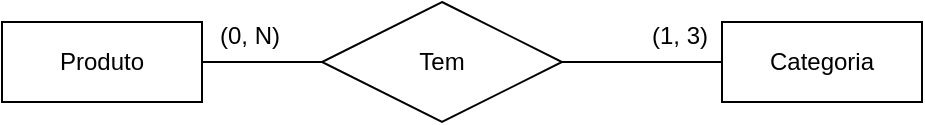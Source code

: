 <mxfile>
    <diagram id="I5tpJdHfbjwD25vHjhf1" name="Modelo Conceitual">
        <mxGraphModel dx="721" dy="619" grid="1" gridSize="10" guides="1" tooltips="1" connect="1" arrows="1" fold="1" page="1" pageScale="1" pageWidth="850" pageHeight="1100" math="0" shadow="0">
            <root>
                <mxCell id="0"/>
                <mxCell id="1" parent="0"/>
                <mxCell id="6" style="edgeStyle=none;html=1;entryX=0;entryY=0.5;entryDx=0;entryDy=0;endArrow=none;endFill=0;" parent="1" source="2" target="5" edge="1">
                    <mxGeometry relative="1" as="geometry"/>
                </mxCell>
                <mxCell id="2" value="Produto" style="whiteSpace=wrap;html=1;align=center;" parent="1" vertex="1">
                    <mxGeometry x="80" y="180" width="100" height="40" as="geometry"/>
                </mxCell>
                <mxCell id="7" style="edgeStyle=none;html=1;entryX=1;entryY=0.5;entryDx=0;entryDy=0;endArrow=none;endFill=0;" parent="1" source="3" target="5" edge="1">
                    <mxGeometry relative="1" as="geometry"/>
                </mxCell>
                <mxCell id="3" value="Categoria" style="whiteSpace=wrap;html=1;align=center;" parent="1" vertex="1">
                    <mxGeometry x="440" y="180" width="100" height="40" as="geometry"/>
                </mxCell>
                <mxCell id="5" value="Tem" style="shape=rhombus;perimeter=rhombusPerimeter;whiteSpace=wrap;html=1;align=center;" parent="1" vertex="1">
                    <mxGeometry x="240" y="170" width="120" height="60" as="geometry"/>
                </mxCell>
                <mxCell id="9" value="(1, 3)" style="text;html=1;strokeColor=none;fillColor=none;align=center;verticalAlign=middle;whiteSpace=wrap;rounded=0;" parent="1" vertex="1">
                    <mxGeometry x="389" y="172" width="60" height="30" as="geometry"/>
                </mxCell>
                <mxCell id="10" value="(0, N)" style="text;html=1;strokeColor=none;fillColor=none;align=center;verticalAlign=middle;whiteSpace=wrap;rounded=0;" parent="1" vertex="1">
                    <mxGeometry x="174" y="172" width="60" height="30" as="geometry"/>
                </mxCell>
            </root>
        </mxGraphModel>
    </diagram>
    <diagram id="L9UikRXAxJm1PrIZtJYa" name="Modelo Lógico">
        <mxGraphModel dx="848" dy="728" grid="1" gridSize="10" guides="1" tooltips="1" connect="1" arrows="1" fold="1" page="1" pageScale="1" pageWidth="850" pageHeight="1100" math="0" shadow="0">
            <root>
                <mxCell id="0"/>
                <mxCell id="1" parent="0"/>
                <mxCell id="VuaA8_wXIjtf0c2AMzGQ-1" value="produtos" style="shape=table;startSize=30;container=1;collapsible=1;childLayout=tableLayout;fixedRows=1;rowLines=0;fontStyle=1;align=center;resizeLast=1;" parent="1" vertex="1">
                    <mxGeometry x="60" y="110" width="180" height="210" as="geometry"/>
                </mxCell>
                <mxCell id="VuaA8_wXIjtf0c2AMzGQ-2" value="" style="shape=tableRow;horizontal=0;startSize=0;swimlaneHead=0;swimlaneBody=0;fillColor=none;collapsible=0;dropTarget=0;points=[[0,0.5],[1,0.5]];portConstraint=eastwest;top=0;left=0;right=0;bottom=1;" parent="VuaA8_wXIjtf0c2AMzGQ-1" vertex="1">
                    <mxGeometry y="30" width="180" height="30" as="geometry"/>
                </mxCell>
                <mxCell id="VuaA8_wXIjtf0c2AMzGQ-3" value="PK" style="shape=partialRectangle;connectable=0;fillColor=none;top=0;left=0;bottom=0;right=0;fontStyle=1;overflow=hidden;" parent="VuaA8_wXIjtf0c2AMzGQ-2" vertex="1">
                    <mxGeometry width="30" height="30" as="geometry">
                        <mxRectangle width="30" height="30" as="alternateBounds"/>
                    </mxGeometry>
                </mxCell>
                <mxCell id="VuaA8_wXIjtf0c2AMzGQ-4" value="produto_id: UUID" style="shape=partialRectangle;connectable=0;fillColor=none;top=0;left=0;bottom=0;right=0;align=left;spacingLeft=6;fontStyle=5;overflow=hidden;" parent="VuaA8_wXIjtf0c2AMzGQ-2" vertex="1">
                    <mxGeometry x="30" width="150" height="30" as="geometry">
                        <mxRectangle width="150" height="30" as="alternateBounds"/>
                    </mxGeometry>
                </mxCell>
                <mxCell id="VuaA8_wXIjtf0c2AMzGQ-5" value="" style="shape=tableRow;horizontal=0;startSize=0;swimlaneHead=0;swimlaneBody=0;fillColor=none;collapsible=0;dropTarget=0;points=[[0,0.5],[1,0.5]];portConstraint=eastwest;top=0;left=0;right=0;bottom=0;" parent="VuaA8_wXIjtf0c2AMzGQ-1" vertex="1">
                    <mxGeometry y="60" width="180" height="30" as="geometry"/>
                </mxCell>
                <mxCell id="VuaA8_wXIjtf0c2AMzGQ-6" value="" style="shape=partialRectangle;connectable=0;fillColor=none;top=0;left=0;bottom=0;right=0;editable=1;overflow=hidden;" parent="VuaA8_wXIjtf0c2AMzGQ-5" vertex="1">
                    <mxGeometry width="30" height="30" as="geometry">
                        <mxRectangle width="30" height="30" as="alternateBounds"/>
                    </mxGeometry>
                </mxCell>
                <mxCell id="VuaA8_wXIjtf0c2AMzGQ-7" value="nome: Strings(50)" style="shape=partialRectangle;connectable=0;fillColor=none;top=0;left=0;bottom=0;right=0;align=left;spacingLeft=6;overflow=hidden;" parent="VuaA8_wXIjtf0c2AMzGQ-5" vertex="1">
                    <mxGeometry x="30" width="150" height="30" as="geometry">
                        <mxRectangle width="150" height="30" as="alternateBounds"/>
                    </mxGeometry>
                </mxCell>
                <mxCell id="VuaA8_wXIjtf0c2AMzGQ-8" value="" style="shape=tableRow;horizontal=0;startSize=0;swimlaneHead=0;swimlaneBody=0;fillColor=none;collapsible=0;dropTarget=0;points=[[0,0.5],[1,0.5]];portConstraint=eastwest;top=0;left=0;right=0;bottom=0;" parent="VuaA8_wXIjtf0c2AMzGQ-1" vertex="1">
                    <mxGeometry y="90" width="180" height="30" as="geometry"/>
                </mxCell>
                <mxCell id="VuaA8_wXIjtf0c2AMzGQ-9" value="" style="shape=partialRectangle;connectable=0;fillColor=none;top=0;left=0;bottom=0;right=0;editable=1;overflow=hidden;" parent="VuaA8_wXIjtf0c2AMzGQ-8" vertex="1">
                    <mxGeometry width="30" height="30" as="geometry">
                        <mxRectangle width="30" height="30" as="alternateBounds"/>
                    </mxGeometry>
                </mxCell>
                <mxCell id="VuaA8_wXIjtf0c2AMzGQ-10" value="descricao: Strings(200)" style="shape=partialRectangle;connectable=0;fillColor=none;top=0;left=0;bottom=0;right=0;align=left;spacingLeft=6;overflow=hidden;" parent="VuaA8_wXIjtf0c2AMzGQ-8" vertex="1">
                    <mxGeometry x="30" width="150" height="30" as="geometry">
                        <mxRectangle width="150" height="30" as="alternateBounds"/>
                    </mxGeometry>
                </mxCell>
                <mxCell id="VuaA8_wXIjtf0c2AMzGQ-11" value="" style="shape=tableRow;horizontal=0;startSize=0;swimlaneHead=0;swimlaneBody=0;fillColor=none;collapsible=0;dropTarget=0;points=[[0,0.5],[1,0.5]];portConstraint=eastwest;top=0;left=0;right=0;bottom=0;" parent="VuaA8_wXIjtf0c2AMzGQ-1" vertex="1">
                    <mxGeometry y="120" width="180" height="30" as="geometry"/>
                </mxCell>
                <mxCell id="VuaA8_wXIjtf0c2AMzGQ-12" value="" style="shape=partialRectangle;connectable=0;fillColor=none;top=0;left=0;bottom=0;right=0;editable=1;overflow=hidden;" parent="VuaA8_wXIjtf0c2AMzGQ-11" vertex="1">
                    <mxGeometry width="30" height="30" as="geometry">
                        <mxRectangle width="30" height="30" as="alternateBounds"/>
                    </mxGeometry>
                </mxCell>
                <mxCell id="VuaA8_wXIjtf0c2AMzGQ-13" value="valor: Integer" style="shape=partialRectangle;connectable=0;fillColor=none;top=0;left=0;bottom=0;right=0;align=left;spacingLeft=6;overflow=hidden;" parent="VuaA8_wXIjtf0c2AMzGQ-11" vertex="1">
                    <mxGeometry x="30" width="150" height="30" as="geometry">
                        <mxRectangle width="150" height="30" as="alternateBounds"/>
                    </mxGeometry>
                </mxCell>
                <mxCell id="VuaA8_wXIjtf0c2AMzGQ-23" value="" style="shape=tableRow;horizontal=0;startSize=0;swimlaneHead=0;swimlaneBody=0;fillColor=none;collapsible=0;dropTarget=0;points=[[0,0.5],[1,0.5]];portConstraint=eastwest;top=0;left=0;right=0;bottom=0;" parent="VuaA8_wXIjtf0c2AMzGQ-1" vertex="1">
                    <mxGeometry y="150" width="180" height="30" as="geometry"/>
                </mxCell>
                <mxCell id="VuaA8_wXIjtf0c2AMzGQ-24" value="" style="shape=partialRectangle;connectable=0;fillColor=none;top=0;left=0;bottom=0;right=0;editable=1;overflow=hidden;" parent="VuaA8_wXIjtf0c2AMzGQ-23" vertex="1">
                    <mxGeometry width="30" height="30" as="geometry">
                        <mxRectangle width="30" height="30" as="alternateBounds"/>
                    </mxGeometry>
                </mxCell>
                <mxCell id="VuaA8_wXIjtf0c2AMzGQ-25" value="data_criacao: Date" style="shape=partialRectangle;connectable=0;fillColor=none;top=0;left=0;bottom=0;right=0;align=left;spacingLeft=6;overflow=hidden;" parent="VuaA8_wXIjtf0c2AMzGQ-23" vertex="1">
                    <mxGeometry x="30" width="150" height="30" as="geometry">
                        <mxRectangle width="150" height="30" as="alternateBounds"/>
                    </mxGeometry>
                </mxCell>
                <mxCell id="VuaA8_wXIjtf0c2AMzGQ-27" value="" style="shape=tableRow;horizontal=0;startSize=0;swimlaneHead=0;swimlaneBody=0;fillColor=none;collapsible=0;dropTarget=0;points=[[0,0.5],[1,0.5]];portConstraint=eastwest;top=0;left=0;right=0;bottom=0;" parent="VuaA8_wXIjtf0c2AMzGQ-1" vertex="1">
                    <mxGeometry y="180" width="180" height="30" as="geometry"/>
                </mxCell>
                <mxCell id="VuaA8_wXIjtf0c2AMzGQ-28" value="" style="shape=partialRectangle;connectable=0;fillColor=none;top=0;left=0;bottom=0;right=0;editable=1;overflow=hidden;" parent="VuaA8_wXIjtf0c2AMzGQ-27" vertex="1">
                    <mxGeometry width="30" height="30" as="geometry">
                        <mxRectangle width="30" height="30" as="alternateBounds"/>
                    </mxGeometry>
                </mxCell>
                <mxCell id="VuaA8_wXIjtf0c2AMzGQ-29" value="data_atualizacao: Date" style="shape=partialRectangle;connectable=0;fillColor=none;top=0;left=0;bottom=0;right=0;align=left;spacingLeft=6;overflow=hidden;" parent="VuaA8_wXIjtf0c2AMzGQ-27" vertex="1">
                    <mxGeometry x="30" width="150" height="30" as="geometry">
                        <mxRectangle width="150" height="30" as="alternateBounds"/>
                    </mxGeometry>
                </mxCell>
                <mxCell id="VuaA8_wXIjtf0c2AMzGQ-30" value="produtos" style="shape=table;startSize=30;container=1;collapsible=1;childLayout=tableLayout;fixedRows=1;rowLines=0;fontStyle=1;align=center;resizeLast=1;" parent="1" vertex="1">
                    <mxGeometry x="630" y="120" width="180" height="150" as="geometry"/>
                </mxCell>
                <mxCell id="VuaA8_wXIjtf0c2AMzGQ-31" value="" style="shape=tableRow;horizontal=0;startSize=0;swimlaneHead=0;swimlaneBody=0;fillColor=none;collapsible=0;dropTarget=0;points=[[0,0.5],[1,0.5]];portConstraint=eastwest;top=0;left=0;right=0;bottom=1;" parent="VuaA8_wXIjtf0c2AMzGQ-30" vertex="1">
                    <mxGeometry y="30" width="180" height="30" as="geometry"/>
                </mxCell>
                <mxCell id="VuaA8_wXIjtf0c2AMzGQ-32" value="PK" style="shape=partialRectangle;connectable=0;fillColor=none;top=0;left=0;bottom=0;right=0;fontStyle=1;overflow=hidden;" parent="VuaA8_wXIjtf0c2AMzGQ-31" vertex="1">
                    <mxGeometry width="30" height="30" as="geometry">
                        <mxRectangle width="30" height="30" as="alternateBounds"/>
                    </mxGeometry>
                </mxCell>
                <mxCell id="VuaA8_wXIjtf0c2AMzGQ-33" value="id: UUID" style="shape=partialRectangle;connectable=0;fillColor=none;top=0;left=0;bottom=0;right=0;align=left;spacingLeft=6;fontStyle=5;overflow=hidden;" parent="VuaA8_wXIjtf0c2AMzGQ-31" vertex="1">
                    <mxGeometry x="30" width="150" height="30" as="geometry">
                        <mxRectangle width="150" height="30" as="alternateBounds"/>
                    </mxGeometry>
                </mxCell>
                <mxCell id="VuaA8_wXIjtf0c2AMzGQ-34" value="" style="shape=tableRow;horizontal=0;startSize=0;swimlaneHead=0;swimlaneBody=0;fillColor=none;collapsible=0;dropTarget=0;points=[[0,0.5],[1,0.5]];portConstraint=eastwest;top=0;left=0;right=0;bottom=0;" parent="VuaA8_wXIjtf0c2AMzGQ-30" vertex="1">
                    <mxGeometry y="60" width="180" height="30" as="geometry"/>
                </mxCell>
                <mxCell id="VuaA8_wXIjtf0c2AMzGQ-35" value="" style="shape=partialRectangle;connectable=0;fillColor=none;top=0;left=0;bottom=0;right=0;editable=1;overflow=hidden;" parent="VuaA8_wXIjtf0c2AMzGQ-34" vertex="1">
                    <mxGeometry width="30" height="30" as="geometry">
                        <mxRectangle width="30" height="30" as="alternateBounds"/>
                    </mxGeometry>
                </mxCell>
                <mxCell id="VuaA8_wXIjtf0c2AMzGQ-36" value="nome: Strings(50)" style="shape=partialRectangle;connectable=0;fillColor=none;top=0;left=0;bottom=0;right=0;align=left;spacingLeft=6;overflow=hidden;" parent="VuaA8_wXIjtf0c2AMzGQ-34" vertex="1">
                    <mxGeometry x="30" width="150" height="30" as="geometry">
                        <mxRectangle width="150" height="30" as="alternateBounds"/>
                    </mxGeometry>
                </mxCell>
                <mxCell id="VuaA8_wXIjtf0c2AMzGQ-43" value="" style="shape=tableRow;horizontal=0;startSize=0;swimlaneHead=0;swimlaneBody=0;fillColor=none;collapsible=0;dropTarget=0;points=[[0,0.5],[1,0.5]];portConstraint=eastwest;top=0;left=0;right=0;bottom=0;" parent="VuaA8_wXIjtf0c2AMzGQ-30" vertex="1">
                    <mxGeometry y="90" width="180" height="30" as="geometry"/>
                </mxCell>
                <mxCell id="VuaA8_wXIjtf0c2AMzGQ-44" value="" style="shape=partialRectangle;connectable=0;fillColor=none;top=0;left=0;bottom=0;right=0;editable=1;overflow=hidden;" parent="VuaA8_wXIjtf0c2AMzGQ-43" vertex="1">
                    <mxGeometry width="30" height="30" as="geometry">
                        <mxRectangle width="30" height="30" as="alternateBounds"/>
                    </mxGeometry>
                </mxCell>
                <mxCell id="VuaA8_wXIjtf0c2AMzGQ-45" value="data_criacao: Date" style="shape=partialRectangle;connectable=0;fillColor=none;top=0;left=0;bottom=0;right=0;align=left;spacingLeft=6;overflow=hidden;" parent="VuaA8_wXIjtf0c2AMzGQ-43" vertex="1">
                    <mxGeometry x="30" width="150" height="30" as="geometry">
                        <mxRectangle width="150" height="30" as="alternateBounds"/>
                    </mxGeometry>
                </mxCell>
                <mxCell id="VuaA8_wXIjtf0c2AMzGQ-37" value="" style="shape=tableRow;horizontal=0;startSize=0;swimlaneHead=0;swimlaneBody=0;fillColor=none;collapsible=0;dropTarget=0;points=[[0,0.5],[1,0.5]];portConstraint=eastwest;top=0;left=0;right=0;bottom=0;" parent="VuaA8_wXIjtf0c2AMzGQ-30" vertex="1">
                    <mxGeometry y="120" width="180" height="30" as="geometry"/>
                </mxCell>
                <mxCell id="VuaA8_wXIjtf0c2AMzGQ-38" value="" style="shape=partialRectangle;connectable=0;fillColor=none;top=0;left=0;bottom=0;right=0;editable=1;overflow=hidden;" parent="VuaA8_wXIjtf0c2AMzGQ-37" vertex="1">
                    <mxGeometry width="30" height="30" as="geometry">
                        <mxRectangle width="30" height="30" as="alternateBounds"/>
                    </mxGeometry>
                </mxCell>
                <mxCell id="VuaA8_wXIjtf0c2AMzGQ-39" value="data_criacao: Dat" style="shape=partialRectangle;connectable=0;fillColor=none;top=0;left=0;bottom=0;right=0;align=left;spacingLeft=6;overflow=hidden;" parent="VuaA8_wXIjtf0c2AMzGQ-37" vertex="1">
                    <mxGeometry x="30" width="150" height="30" as="geometry">
                        <mxRectangle width="150" height="30" as="alternateBounds"/>
                    </mxGeometry>
                </mxCell>
                <mxCell id="VuaA8_wXIjtf0c2AMzGQ-57" value="produtos" style="shape=table;startSize=30;container=1;collapsible=1;childLayout=tableLayout;fixedRows=1;rowLines=0;fontStyle=1;align=center;resizeLast=1;" parent="1" vertex="1">
                    <mxGeometry x="342" y="120" width="180" height="170" as="geometry"/>
                </mxCell>
                <mxCell id="VuaA8_wXIjtf0c2AMzGQ-58" value="" style="shape=tableRow;horizontal=0;startSize=0;swimlaneHead=0;swimlaneBody=0;fillColor=none;collapsible=0;dropTarget=0;points=[[0,0.5],[1,0.5]];portConstraint=eastwest;top=0;left=0;right=0;bottom=1;" parent="VuaA8_wXIjtf0c2AMzGQ-57" vertex="1">
                    <mxGeometry y="30" width="180" height="30" as="geometry"/>
                </mxCell>
                <mxCell id="VuaA8_wXIjtf0c2AMzGQ-59" value="PK" style="shape=partialRectangle;connectable=0;fillColor=none;top=0;left=0;bottom=0;right=0;fontStyle=1;overflow=hidden;" parent="VuaA8_wXIjtf0c2AMzGQ-58" vertex="1">
                    <mxGeometry width="30" height="30" as="geometry">
                        <mxRectangle width="30" height="30" as="alternateBounds"/>
                    </mxGeometry>
                </mxCell>
                <mxCell id="VuaA8_wXIjtf0c2AMzGQ-60" value="produto_id: UUID" style="shape=partialRectangle;connectable=0;fillColor=none;top=0;left=0;bottom=0;right=0;align=left;spacingLeft=6;fontStyle=5;overflow=hidden;" parent="VuaA8_wXIjtf0c2AMzGQ-58" vertex="1">
                    <mxGeometry x="30" width="150" height="30" as="geometry">
                        <mxRectangle width="150" height="30" as="alternateBounds"/>
                    </mxGeometry>
                </mxCell>
                <mxCell id="VuaA8_wXIjtf0c2AMzGQ-85" value="" style="shape=tableRow;horizontal=0;startSize=0;swimlaneHead=0;swimlaneBody=0;fillColor=none;collapsible=0;dropTarget=0;points=[[0,0.5],[1,0.5]];portConstraint=eastwest;top=0;left=0;right=0;bottom=1;" parent="VuaA8_wXIjtf0c2AMzGQ-57" vertex="1">
                    <mxGeometry y="60" width="180" height="20" as="geometry"/>
                </mxCell>
                <mxCell id="VuaA8_wXIjtf0c2AMzGQ-86" value="PK" style="shape=partialRectangle;connectable=0;fillColor=none;top=0;left=0;bottom=0;right=0;fontStyle=1;overflow=hidden;" parent="VuaA8_wXIjtf0c2AMzGQ-85" vertex="1">
                    <mxGeometry width="30" height="20" as="geometry">
                        <mxRectangle width="30" height="20" as="alternateBounds"/>
                    </mxGeometry>
                </mxCell>
                <mxCell id="VuaA8_wXIjtf0c2AMzGQ-87" value="categoria_id: UUID" style="shape=partialRectangle;connectable=0;fillColor=none;top=0;left=0;bottom=0;right=0;align=left;spacingLeft=6;fontStyle=5;overflow=hidden;" parent="VuaA8_wXIjtf0c2AMzGQ-85" vertex="1">
                    <mxGeometry x="30" width="150" height="20" as="geometry">
                        <mxRectangle width="150" height="20" as="alternateBounds"/>
                    </mxGeometry>
                </mxCell>
                <mxCell id="VuaA8_wXIjtf0c2AMzGQ-61" value="" style="shape=tableRow;horizontal=0;startSize=0;swimlaneHead=0;swimlaneBody=0;fillColor=none;collapsible=0;dropTarget=0;points=[[0,0.5],[1,0.5]];portConstraint=eastwest;top=0;left=0;right=0;bottom=0;" parent="VuaA8_wXIjtf0c2AMzGQ-57" vertex="1">
                    <mxGeometry y="80" width="180" height="30" as="geometry"/>
                </mxCell>
                <mxCell id="VuaA8_wXIjtf0c2AMzGQ-62" value="" style="shape=partialRectangle;connectable=0;fillColor=none;top=0;left=0;bottom=0;right=0;editable=1;overflow=hidden;" parent="VuaA8_wXIjtf0c2AMzGQ-61" vertex="1">
                    <mxGeometry width="30" height="30" as="geometry">
                        <mxRectangle width="30" height="30" as="alternateBounds"/>
                    </mxGeometry>
                </mxCell>
                <mxCell id="VuaA8_wXIjtf0c2AMzGQ-63" value="nome: Strings(50)" style="shape=partialRectangle;connectable=0;fillColor=none;top=0;left=0;bottom=0;right=0;align=left;spacingLeft=6;overflow=hidden;" parent="VuaA8_wXIjtf0c2AMzGQ-61" vertex="1">
                    <mxGeometry x="30" width="150" height="30" as="geometry">
                        <mxRectangle width="150" height="30" as="alternateBounds"/>
                    </mxGeometry>
                </mxCell>
                <mxCell id="VuaA8_wXIjtf0c2AMzGQ-70" value="" style="shape=tableRow;horizontal=0;startSize=0;swimlaneHead=0;swimlaneBody=0;fillColor=none;collapsible=0;dropTarget=0;points=[[0,0.5],[1,0.5]];portConstraint=eastwest;top=0;left=0;right=0;bottom=0;" parent="VuaA8_wXIjtf0c2AMzGQ-57" vertex="1">
                    <mxGeometry y="110" width="180" height="30" as="geometry"/>
                </mxCell>
                <mxCell id="VuaA8_wXIjtf0c2AMzGQ-71" value="" style="shape=partialRectangle;connectable=0;fillColor=none;top=0;left=0;bottom=0;right=0;editable=1;overflow=hidden;" parent="VuaA8_wXIjtf0c2AMzGQ-70" vertex="1">
                    <mxGeometry width="30" height="30" as="geometry">
                        <mxRectangle width="30" height="30" as="alternateBounds"/>
                    </mxGeometry>
                </mxCell>
                <mxCell id="VuaA8_wXIjtf0c2AMzGQ-72" value="data_criacao: Date" style="shape=partialRectangle;connectable=0;fillColor=none;top=0;left=0;bottom=0;right=0;align=left;spacingLeft=6;overflow=hidden;" parent="VuaA8_wXIjtf0c2AMzGQ-70" vertex="1">
                    <mxGeometry x="30" width="150" height="30" as="geometry">
                        <mxRectangle width="150" height="30" as="alternateBounds"/>
                    </mxGeometry>
                </mxCell>
                <mxCell id="VuaA8_wXIjtf0c2AMzGQ-73" value="" style="shape=tableRow;horizontal=0;startSize=0;swimlaneHead=0;swimlaneBody=0;fillColor=none;collapsible=0;dropTarget=0;points=[[0,0.5],[1,0.5]];portConstraint=eastwest;top=0;left=0;right=0;bottom=0;" parent="VuaA8_wXIjtf0c2AMzGQ-57" vertex="1">
                    <mxGeometry y="140" width="180" height="30" as="geometry"/>
                </mxCell>
                <mxCell id="VuaA8_wXIjtf0c2AMzGQ-74" value="" style="shape=partialRectangle;connectable=0;fillColor=none;top=0;left=0;bottom=0;right=0;editable=1;overflow=hidden;" parent="VuaA8_wXIjtf0c2AMzGQ-73" vertex="1">
                    <mxGeometry width="30" height="30" as="geometry">
                        <mxRectangle width="30" height="30" as="alternateBounds"/>
                    </mxGeometry>
                </mxCell>
                <mxCell id="VuaA8_wXIjtf0c2AMzGQ-75" value="data_atualizacao: Date" style="shape=partialRectangle;connectable=0;fillColor=none;top=0;left=0;bottom=0;right=0;align=left;spacingLeft=6;overflow=hidden;" parent="VuaA8_wXIjtf0c2AMzGQ-73" vertex="1">
                    <mxGeometry x="30" width="150" height="30" as="geometry">
                        <mxRectangle width="150" height="30" as="alternateBounds"/>
                    </mxGeometry>
                </mxCell>
                <mxCell id="VuaA8_wXIjtf0c2AMzGQ-90" value="" style="edgeStyle=entityRelationEdgeStyle;fontSize=12;html=1;endArrow=ERzeroToMany;startArrow=ERmandOne;entryX=0.997;entryY=0.837;entryDx=0;entryDy=0;entryPerimeter=0;exitX=0;exitY=0.5;exitDx=0;exitDy=0;" parent="1" source="VuaA8_wXIjtf0c2AMzGQ-43" target="VuaA8_wXIjtf0c2AMzGQ-61" edge="1">
                    <mxGeometry width="100" height="100" relative="1" as="geometry">
                        <mxPoint x="522" y="280" as="sourcePoint"/>
                        <mxPoint x="624.0" y="180" as="targetPoint"/>
                    </mxGeometry>
                </mxCell>
                <mxCell id="VuaA8_wXIjtf0c2AMzGQ-91" value="" style="edgeStyle=entityRelationEdgeStyle;fontSize=12;html=1;endArrow=ERzeroToMany;startArrow=ERmandOne;entryX=0;entryY=0.209;entryDx=0;entryDy=0;entryPerimeter=0;exitX=1.007;exitY=0.217;exitDx=0;exitDy=0;exitPerimeter=0;" parent="1" source="VuaA8_wXIjtf0c2AMzGQ-11" target="VuaA8_wXIjtf0c2AMzGQ-70" edge="1">
                    <mxGeometry width="100" height="100" relative="1" as="geometry">
                        <mxPoint x="368.54" y="230" as="sourcePoint"/>
                        <mxPoint x="260.0" y="230.11" as="targetPoint"/>
                    </mxGeometry>
                </mxCell>
            </root>
        </mxGraphModel>
    </diagram>
</mxfile>